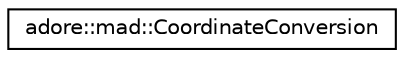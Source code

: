 digraph "Graphical Class Hierarchy"
{
 // LATEX_PDF_SIZE
  edge [fontname="Helvetica",fontsize="10",labelfontname="Helvetica",labelfontsize="10"];
  node [fontname="Helvetica",fontsize="10",shape=record];
  rankdir="LR";
  Node0 [label="adore::mad::CoordinateConversion",height=0.2,width=0.4,color="black", fillcolor="white", style="filled",URL="$classadore_1_1mad_1_1CoordinateConversion.html",tooltip=" "];
}
